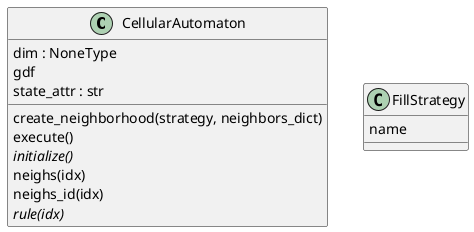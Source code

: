 @startuml classes_GeoClasses
set namespaceSeparator none
class "CellularAutomaton" as dissmodel.geo.celular_automaton.CellularAutomaton {
  dim : NoneType
  gdf
  state_attr : str
  create_neighborhood(strategy, neighbors_dict)
  execute()
  {abstract}initialize()
  neighs(idx)
  neighs_id(idx)
  {abstract}rule(idx)
}
class "FillStrategy" as dissmodel.geo.fill.FillStrategy {
  name
}
@enduml
